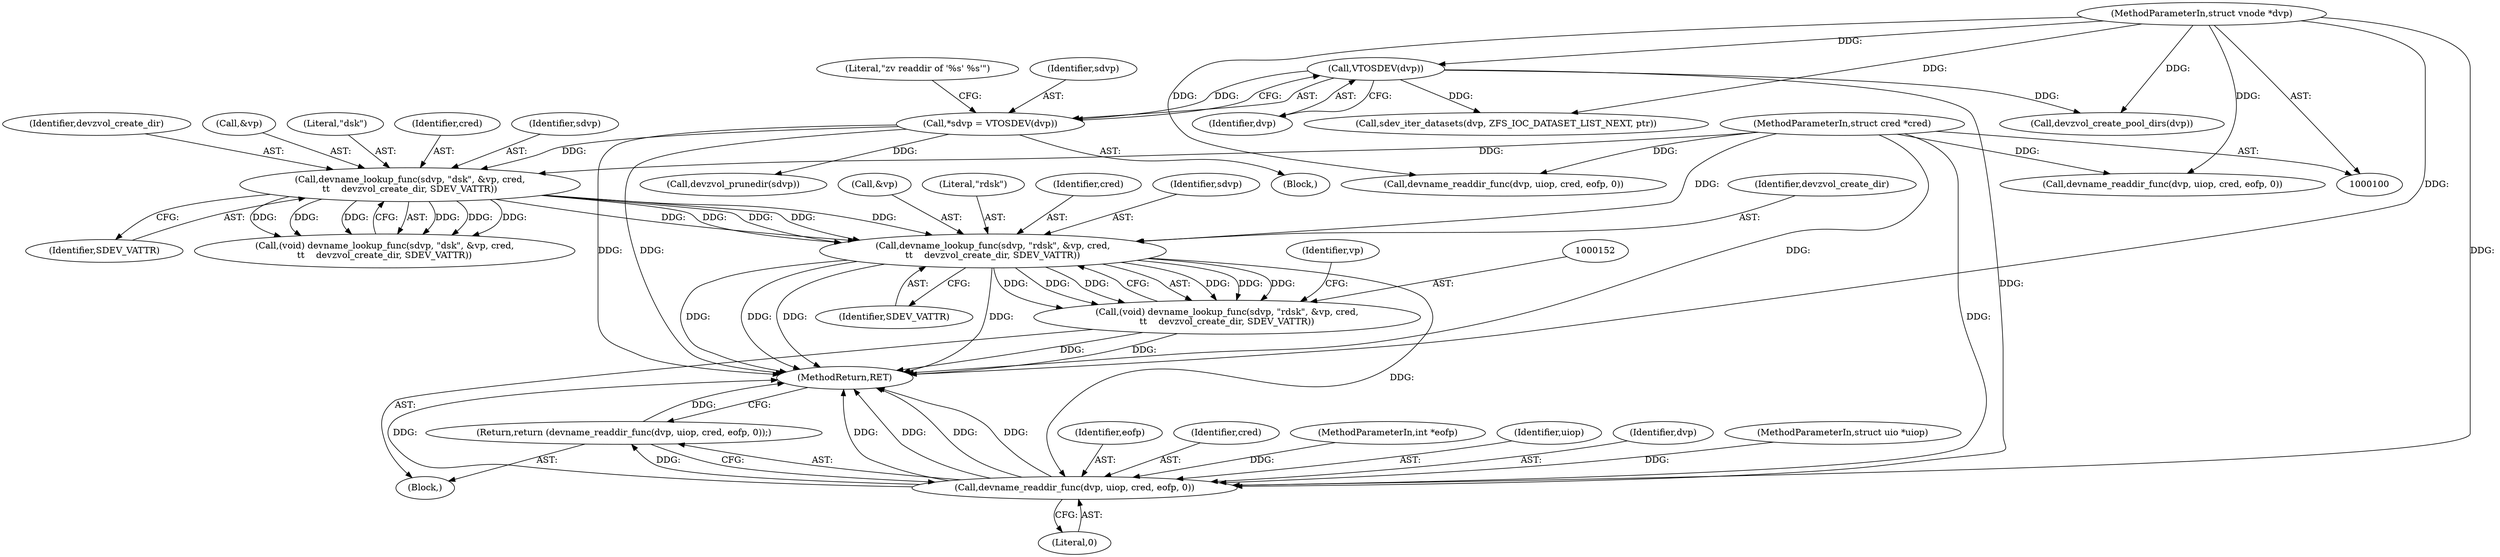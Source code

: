 digraph "0_illumos-gate_d65686849024838243515b5c40ae2c479460b4b5@pointer" {
"1000153" [label="(Call,devname_lookup_func(sdvp, \"rdsk\", &vp, cred,\n\t\t    devzvol_create_dir, SDEV_VATTR))"];
"1000141" [label="(Call,devname_lookup_func(sdvp, \"dsk\", &vp, cred,\n\t\t    devzvol_create_dir, SDEV_VATTR))"];
"1000109" [label="(Call,*sdvp = VTOSDEV(dvp))"];
"1000111" [label="(Call,VTOSDEV(dvp))"];
"1000101" [label="(MethodParameterIn,struct vnode *dvp)"];
"1000103" [label="(MethodParameterIn,struct cred *cred)"];
"1000151" [label="(Call,(void) devname_lookup_func(sdvp, \"rdsk\", &vp, cred,\n\t\t    devzvol_create_dir, SDEV_VATTR))"];
"1000170" [label="(Call,devname_readdir_func(dvp, uiop, cred, eofp, 0))"];
"1000169" [label="(Return,return (devname_readdir_func(dvp, uiop, cred, eofp, 0));)"];
"1000153" [label="(Call,devname_lookup_func(sdvp, \"rdsk\", &vp, cred,\n\t\t    devzvol_create_dir, SDEV_VATTR))"];
"1000210" [label="(Call,devzvol_create_pool_dirs(dvp))"];
"1000174" [label="(Identifier,eofp)"];
"1000143" [label="(Literal,\"dsk\")"];
"1000239" [label="(Call,sdev_iter_datasets(dvp, ZFS_IOC_DATASET_LIST_NEXT, ptr))"];
"1000116" [label="(Literal,\"zv readdir of '%s' %s'\")"];
"1000146" [label="(Identifier,cred)"];
"1000148" [label="(Identifier,SDEV_VATTR)"];
"1000182" [label="(Call,devzvol_prunedir(sdvp))"];
"1000159" [label="(Identifier,devzvol_create_dir)"];
"1000103" [label="(MethodParameterIn,struct cred *cred)"];
"1000139" [label="(Call,(void) devname_lookup_func(sdvp, \"dsk\", &vp, cred,\n\t\t    devzvol_create_dir, SDEV_VATTR))"];
"1000173" [label="(Identifier,cred)"];
"1000104" [label="(MethodParameterIn,int *eofp)"];
"1000111" [label="(Call,VTOSDEV(dvp))"];
"1000151" [label="(Call,(void) devname_lookup_func(sdvp, \"rdsk\", &vp, cred,\n\t\t    devzvol_create_dir, SDEV_VATTR))"];
"1000172" [label="(Identifier,uiop)"];
"1000256" [label="(MethodReturn,RET)"];
"1000142" [label="(Identifier,sdvp)"];
"1000156" [label="(Call,&vp)"];
"1000101" [label="(MethodParameterIn,struct vnode *dvp)"];
"1000170" [label="(Call,devname_readdir_func(dvp, uiop, cred, eofp, 0))"];
"1000160" [label="(Identifier,SDEV_VATTR)"];
"1000112" [label="(Identifier,dvp)"];
"1000155" [label="(Literal,\"rdsk\")"];
"1000219" [label="(Call,devname_readdir_func(dvp, uiop, cred, eofp, 0))"];
"1000171" [label="(Identifier,dvp)"];
"1000169" [label="(Return,return (devname_readdir_func(dvp, uiop, cred, eofp, 0));)"];
"1000158" [label="(Identifier,cred)"];
"1000132" [label="(Block,)"];
"1000102" [label="(MethodParameterIn,struct uio *uiop)"];
"1000141" [label="(Call,devname_lookup_func(sdvp, \"dsk\", &vp, cred,\n\t\t    devzvol_create_dir, SDEV_VATTR))"];
"1000250" [label="(Call,devname_readdir_func(dvp, uiop, cred, eofp, 0))"];
"1000162" [label="(Identifier,vp)"];
"1000107" [label="(Block,)"];
"1000175" [label="(Literal,0)"];
"1000154" [label="(Identifier,sdvp)"];
"1000109" [label="(Call,*sdvp = VTOSDEV(dvp))"];
"1000147" [label="(Identifier,devzvol_create_dir)"];
"1000110" [label="(Identifier,sdvp)"];
"1000144" [label="(Call,&vp)"];
"1000153" -> "1000151"  [label="AST: "];
"1000153" -> "1000160"  [label="CFG: "];
"1000154" -> "1000153"  [label="AST: "];
"1000155" -> "1000153"  [label="AST: "];
"1000156" -> "1000153"  [label="AST: "];
"1000158" -> "1000153"  [label="AST: "];
"1000159" -> "1000153"  [label="AST: "];
"1000160" -> "1000153"  [label="AST: "];
"1000151" -> "1000153"  [label="CFG: "];
"1000153" -> "1000256"  [label="DDG: "];
"1000153" -> "1000256"  [label="DDG: "];
"1000153" -> "1000256"  [label="DDG: "];
"1000153" -> "1000256"  [label="DDG: "];
"1000153" -> "1000151"  [label="DDG: "];
"1000153" -> "1000151"  [label="DDG: "];
"1000153" -> "1000151"  [label="DDG: "];
"1000153" -> "1000151"  [label="DDG: "];
"1000153" -> "1000151"  [label="DDG: "];
"1000153" -> "1000151"  [label="DDG: "];
"1000141" -> "1000153"  [label="DDG: "];
"1000141" -> "1000153"  [label="DDG: "];
"1000141" -> "1000153"  [label="DDG: "];
"1000141" -> "1000153"  [label="DDG: "];
"1000141" -> "1000153"  [label="DDG: "];
"1000103" -> "1000153"  [label="DDG: "];
"1000153" -> "1000170"  [label="DDG: "];
"1000141" -> "1000139"  [label="AST: "];
"1000141" -> "1000148"  [label="CFG: "];
"1000142" -> "1000141"  [label="AST: "];
"1000143" -> "1000141"  [label="AST: "];
"1000144" -> "1000141"  [label="AST: "];
"1000146" -> "1000141"  [label="AST: "];
"1000147" -> "1000141"  [label="AST: "];
"1000148" -> "1000141"  [label="AST: "];
"1000139" -> "1000141"  [label="CFG: "];
"1000141" -> "1000139"  [label="DDG: "];
"1000141" -> "1000139"  [label="DDG: "];
"1000141" -> "1000139"  [label="DDG: "];
"1000141" -> "1000139"  [label="DDG: "];
"1000141" -> "1000139"  [label="DDG: "];
"1000141" -> "1000139"  [label="DDG: "];
"1000109" -> "1000141"  [label="DDG: "];
"1000103" -> "1000141"  [label="DDG: "];
"1000109" -> "1000107"  [label="AST: "];
"1000109" -> "1000111"  [label="CFG: "];
"1000110" -> "1000109"  [label="AST: "];
"1000111" -> "1000109"  [label="AST: "];
"1000116" -> "1000109"  [label="CFG: "];
"1000109" -> "1000256"  [label="DDG: "];
"1000109" -> "1000256"  [label="DDG: "];
"1000111" -> "1000109"  [label="DDG: "];
"1000109" -> "1000182"  [label="DDG: "];
"1000111" -> "1000112"  [label="CFG: "];
"1000112" -> "1000111"  [label="AST: "];
"1000101" -> "1000111"  [label="DDG: "];
"1000111" -> "1000170"  [label="DDG: "];
"1000111" -> "1000210"  [label="DDG: "];
"1000111" -> "1000239"  [label="DDG: "];
"1000101" -> "1000100"  [label="AST: "];
"1000101" -> "1000256"  [label="DDG: "];
"1000101" -> "1000170"  [label="DDG: "];
"1000101" -> "1000210"  [label="DDG: "];
"1000101" -> "1000219"  [label="DDG: "];
"1000101" -> "1000239"  [label="DDG: "];
"1000101" -> "1000250"  [label="DDG: "];
"1000103" -> "1000100"  [label="AST: "];
"1000103" -> "1000256"  [label="DDG: "];
"1000103" -> "1000170"  [label="DDG: "];
"1000103" -> "1000219"  [label="DDG: "];
"1000103" -> "1000250"  [label="DDG: "];
"1000151" -> "1000132"  [label="AST: "];
"1000152" -> "1000151"  [label="AST: "];
"1000162" -> "1000151"  [label="CFG: "];
"1000151" -> "1000256"  [label="DDG: "];
"1000151" -> "1000256"  [label="DDG: "];
"1000170" -> "1000169"  [label="AST: "];
"1000170" -> "1000175"  [label="CFG: "];
"1000171" -> "1000170"  [label="AST: "];
"1000172" -> "1000170"  [label="AST: "];
"1000173" -> "1000170"  [label="AST: "];
"1000174" -> "1000170"  [label="AST: "];
"1000175" -> "1000170"  [label="AST: "];
"1000169" -> "1000170"  [label="CFG: "];
"1000170" -> "1000256"  [label="DDG: "];
"1000170" -> "1000256"  [label="DDG: "];
"1000170" -> "1000256"  [label="DDG: "];
"1000170" -> "1000256"  [label="DDG: "];
"1000170" -> "1000256"  [label="DDG: "];
"1000170" -> "1000169"  [label="DDG: "];
"1000102" -> "1000170"  [label="DDG: "];
"1000104" -> "1000170"  [label="DDG: "];
"1000169" -> "1000132"  [label="AST: "];
"1000256" -> "1000169"  [label="CFG: "];
"1000169" -> "1000256"  [label="DDG: "];
}
